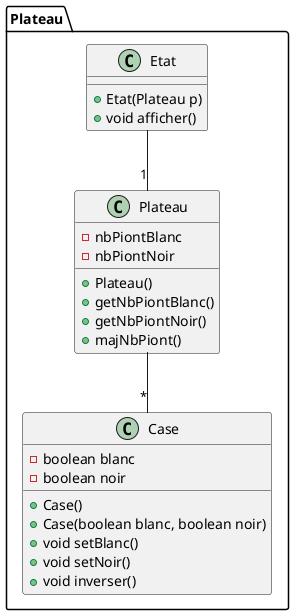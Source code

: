@startuml
package Plateau{
    class "Case" as case{
        - boolean blanc
        - boolean noir
        + Case()
        + Case(boolean blanc, boolean noir)
        + void setBlanc()
        + void setNoir()
        + void inverser()
    }

    class "Plateau" as plateau{
        - nbPiontBlanc
        - nbPiontNoir
        + Plateau()
        + getNbPiontBlanc()
        + getNbPiontNoir()
        + majNbPiont()
    }

    class "Etat" as etat{
        + Etat(Plateau p)
        + void afficher()
    }
}

plateau -- "*" case
etat -- "1" plateau
@enduml